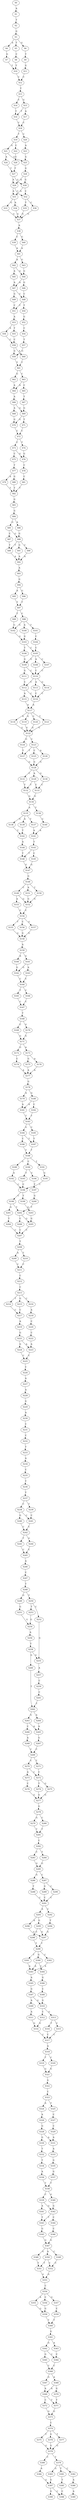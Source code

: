 strict digraph  {
	S0 -> S1 [ label = A ];
	S1 -> S2 [ label = T ];
	S2 -> S3 [ label = G ];
	S3 -> S4 [ label = A ];
	S3 -> S5 [ label = T ];
	S3 -> S6 [ label = G ];
	S4 -> S7 [ label = G ];
	S5 -> S8 [ label = C ];
	S6 -> S9 [ label = T ];
	S7 -> S10 [ label = T ];
	S8 -> S10 [ label = T ];
	S9 -> S11 [ label = G ];
	S10 -> S12 [ label = C ];
	S11 -> S12 [ label = C ];
	S12 -> S13 [ label = T ];
	S13 -> S14 [ label = C ];
	S13 -> S15 [ label = G ];
	S14 -> S16 [ label = T ];
	S15 -> S17 [ label = A ];
	S15 -> S16 [ label = T ];
	S16 -> S18 [ label = C ];
	S17 -> S18 [ label = C ];
	S18 -> S19 [ label = T ];
	S18 -> S20 [ label = C ];
	S19 -> S21 [ label = G ];
	S19 -> S22 [ label = C ];
	S20 -> S23 [ label = A ];
	S21 -> S24 [ label = A ];
	S21 -> S25 [ label = G ];
	S22 -> S26 [ label = C ];
	S23 -> S25 [ label = G ];
	S24 -> S27 [ label = T ];
	S25 -> S28 [ label = G ];
	S26 -> S27 [ label = T ];
	S27 -> S29 [ label = A ];
	S27 -> S30 [ label = G ];
	S28 -> S29 [ label = A ];
	S28 -> S30 [ label = G ];
	S29 -> S31 [ label = A ];
	S29 -> S32 [ label = C ];
	S30 -> S32 [ label = C ];
	S30 -> S31 [ label = A ];
	S31 -> S33 [ label = G ];
	S31 -> S34 [ label = A ];
	S32 -> S35 [ label = T ];
	S32 -> S36 [ label = C ];
	S33 -> S37 [ label = G ];
	S34 -> S37 [ label = G ];
	S35 -> S37 [ label = G ];
	S36 -> S37 [ label = G ];
	S37 -> S38 [ label = A ];
	S38 -> S39 [ label = C ];
	S38 -> S40 [ label = G ];
	S39 -> S41 [ label = A ];
	S40 -> S41 [ label = A ];
	S41 -> S42 [ label = A ];
	S41 -> S43 [ label = G ];
	S42 -> S44 [ label = G ];
	S42 -> S45 [ label = A ];
	S43 -> S44 [ label = G ];
	S44 -> S46 [ label = G ];
	S44 -> S47 [ label = A ];
	S45 -> S47 [ label = A ];
	S46 -> S48 [ label = C ];
	S47 -> S48 [ label = C ];
	S47 -> S49 [ label = G ];
	S48 -> S50 [ label = T ];
	S48 -> S51 [ label = C ];
	S49 -> S51 [ label = C ];
	S50 -> S52 [ label = G ];
	S51 -> S53 [ label = A ];
	S52 -> S54 [ label = C ];
	S53 -> S55 [ label = T ];
	S53 -> S56 [ label = A ];
	S54 -> S57 [ label = T ];
	S55 -> S58 [ label = C ];
	S56 -> S58 [ label = C ];
	S57 -> S59 [ label = G ];
	S58 -> S60 [ label = A ];
	S58 -> S59 [ label = G ];
	S59 -> S61 [ label = T ];
	S60 -> S61 [ label = T ];
	S61 -> S62 [ label = G ];
	S61 -> S63 [ label = C ];
	S62 -> S64 [ label = A ];
	S63 -> S65 [ label = C ];
	S63 -> S64 [ label = A ];
	S64 -> S66 [ label = A ];
	S65 -> S67 [ label = T ];
	S66 -> S68 [ label = A ];
	S66 -> S69 [ label = G ];
	S67 -> S69 [ label = G ];
	S68 -> S70 [ label = G ];
	S69 -> S71 [ label = T ];
	S69 -> S70 [ label = G ];
	S70 -> S72 [ label = C ];
	S71 -> S72 [ label = C ];
	S72 -> S73 [ label = C ];
	S72 -> S74 [ label = T ];
	S73 -> S75 [ label = C ];
	S73 -> S76 [ label = G ];
	S74 -> S76 [ label = G ];
	S75 -> S77 [ label = T ];
	S76 -> S78 [ label = C ];
	S77 -> S79 [ label = A ];
	S77 -> S80 [ label = G ];
	S78 -> S81 [ label = C ];
	S79 -> S82 [ label = T ];
	S80 -> S82 [ label = T ];
	S81 -> S82 [ label = T ];
	S82 -> S83 [ label = G ];
	S83 -> S84 [ label = G ];
	S84 -> S85 [ label = G ];
	S84 -> S86 [ label = A ];
	S85 -> S87 [ label = C ];
	S85 -> S88 [ label = G ];
	S86 -> S88 [ label = G ];
	S87 -> S89 [ label = T ];
	S88 -> S90 [ label = C ];
	S88 -> S89 [ label = T ];
	S88 -> S91 [ label = G ];
	S89 -> S92 [ label = A ];
	S90 -> S92 [ label = A ];
	S91 -> S92 [ label = A ];
	S92 -> S93 [ label = A ];
	S93 -> S94 [ label = G ];
	S94 -> S95 [ label = A ];
	S94 -> S96 [ label = G ];
	S95 -> S97 [ label = T ];
	S96 -> S97 [ label = T ];
	S97 -> S98 [ label = C ];
	S97 -> S99 [ label = T ];
	S98 -> S100 [ label = A ];
	S98 -> S101 [ label = T ];
	S98 -> S102 [ label = G ];
	S99 -> S102 [ label = G ];
	S100 -> S103 [ label = G ];
	S101 -> S104 [ label = C ];
	S102 -> S103 [ label = G ];
	S103 -> S105 [ label = C ];
	S103 -> S106 [ label = T ];
	S104 -> S105 [ label = C ];
	S105 -> S107 [ label = C ];
	S105 -> S108 [ label = A ];
	S105 -> S109 [ label = G ];
	S106 -> S109 [ label = G ];
	S107 -> S110 [ label = C ];
	S108 -> S110 [ label = C ];
	S109 -> S110 [ label = C ];
	S109 -> S111 [ label = G ];
	S110 -> S112 [ label = C ];
	S110 -> S113 [ label = A ];
	S110 -> S114 [ label = G ];
	S111 -> S112 [ label = C ];
	S112 -> S115 [ label = A ];
	S112 -> S116 [ label = C ];
	S113 -> S116 [ label = C ];
	S114 -> S116 [ label = C ];
	S115 -> S117 [ label = A ];
	S116 -> S117 [ label = A ];
	S117 -> S118 [ label = A ];
	S117 -> S119 [ label = G ];
	S117 -> S120 [ label = C ];
	S117 -> S121 [ label = T ];
	S118 -> S122 [ label = G ];
	S119 -> S122 [ label = G ];
	S120 -> S122 [ label = G ];
	S121 -> S122 [ label = G ];
	S122 -> S123 [ label = C ];
	S122 -> S124 [ label = G ];
	S123 -> S125 [ label = C ];
	S123 -> S126 [ label = A ];
	S123 -> S127 [ label = T ];
	S124 -> S127 [ label = T ];
	S125 -> S128 [ label = G ];
	S126 -> S128 [ label = G ];
	S127 -> S128 [ label = G ];
	S128 -> S129 [ label = A ];
	S128 -> S130 [ label = G ];
	S128 -> S131 [ label = C ];
	S129 -> S132 [ label = T ];
	S129 -> S133 [ label = C ];
	S130 -> S133 [ label = C ];
	S131 -> S132 [ label = T ];
	S132 -> S134 [ label = G ];
	S133 -> S134 [ label = G ];
	S134 -> S135 [ label = A ];
	S134 -> S136 [ label = T ];
	S135 -> S137 [ label = T ];
	S135 -> S138 [ label = G ];
	S135 -> S139 [ label = A ];
	S136 -> S140 [ label = C ];
	S137 -> S141 [ label = A ];
	S138 -> S142 [ label = T ];
	S139 -> S142 [ label = T ];
	S140 -> S141 [ label = A ];
	S141 -> S143 [ label = T ];
	S142 -> S144 [ label = A ];
	S143 -> S145 [ label = C ];
	S143 -> S146 [ label = T ];
	S144 -> S146 [ label = T ];
	S145 -> S147 [ label = G ];
	S146 -> S147 [ label = G ];
	S147 -> S148 [ label = G ];
	S148 -> S149 [ label = C ];
	S148 -> S150 [ label = T ];
	S148 -> S151 [ label = A ];
	S149 -> S152 [ label = G ];
	S149 -> S153 [ label = A ];
	S150 -> S152 [ label = G ];
	S151 -> S152 [ label = G ];
	S152 -> S154 [ label = C ];
	S153 -> S154 [ label = C ];
	S154 -> S155 [ label = T ];
	S154 -> S156 [ label = C ];
	S154 -> S157 [ label = G ];
	S155 -> S158 [ label = G ];
	S156 -> S158 [ label = G ];
	S157 -> S158 [ label = G ];
	S158 -> S159 [ label = A ];
	S159 -> S160 [ label = A ];
	S159 -> S161 [ label = G ];
	S160 -> S162 [ label = G ];
	S161 -> S163 [ label = A ];
	S161 -> S162 [ label = G ];
	S162 -> S164 [ label = C ];
	S163 -> S164 [ label = C ];
	S164 -> S165 [ label = T ];
	S164 -> S166 [ label = C ];
	S165 -> S167 [ label = C ];
	S166 -> S167 [ label = C ];
	S167 -> S168 [ label = T ];
	S168 -> S169 [ label = C ];
	S168 -> S170 [ label = G ];
	S169 -> S171 [ label = G ];
	S170 -> S171 [ label = G ];
	S171 -> S172 [ label = G ];
	S171 -> S173 [ label = A ];
	S172 -> S174 [ label = C ];
	S173 -> S175 [ label = G ];
	S173 -> S176 [ label = A ];
	S174 -> S177 [ label = A ];
	S175 -> S177 [ label = A ];
	S176 -> S177 [ label = A ];
	S177 -> S178 [ label = G ];
	S178 -> S179 [ label = A ];
	S178 -> S180 [ label = G ];
	S179 -> S181 [ label = A ];
	S180 -> S182 [ label = C ];
	S180 -> S181 [ label = A ];
	S181 -> S183 [ label = T ];
	S182 -> S183 [ label = T ];
	S183 -> S184 [ label = G ];
	S183 -> S185 [ label = C ];
	S184 -> S186 [ label = C ];
	S184 -> S187 [ label = T ];
	S185 -> S187 [ label = T ];
	S186 -> S188 [ label = T ];
	S187 -> S188 [ label = T ];
	S188 -> S189 [ label = G ];
	S188 -> S190 [ label = C ];
	S188 -> S191 [ label = T ];
	S189 -> S192 [ label = A ];
	S190 -> S193 [ label = T ];
	S190 -> S194 [ label = C ];
	S191 -> S195 [ label = G ];
	S192 -> S196 [ label = C ];
	S193 -> S196 [ label = C ];
	S194 -> S197 [ label = T ];
	S195 -> S196 [ label = C ];
	S196 -> S198 [ label = C ];
	S196 -> S199 [ label = T ];
	S197 -> S200 [ label = G ];
	S198 -> S201 [ label = G ];
	S198 -> S202 [ label = T ];
	S199 -> S203 [ label = A ];
	S200 -> S202 [ label = T ];
	S201 -> S204 [ label = T ];
	S202 -> S205 [ label = G ];
	S202 -> S206 [ label = C ];
	S203 -> S205 [ label = G ];
	S204 -> S207 [ label = C ];
	S205 -> S207 [ label = C ];
	S206 -> S207 [ label = C ];
	S207 -> S208 [ label = T ];
	S208 -> S209 [ label = A ];
	S208 -> S210 [ label = T ];
	S209 -> S211 [ label = C ];
	S210 -> S211 [ label = C ];
	S211 -> S212 [ label = C ];
	S212 -> S213 [ label = C ];
	S213 -> S214 [ label = T ];
	S213 -> S215 [ label = G ];
	S213 -> S216 [ label = C ];
	S214 -> S217 [ label = C ];
	S215 -> S217 [ label = C ];
	S216 -> S218 [ label = A ];
	S217 -> S219 [ label = A ];
	S218 -> S220 [ label = C ];
	S219 -> S221 [ label = G ];
	S220 -> S222 [ label = C ];
	S221 -> S223 [ label = A ];
	S221 -> S224 [ label = G ];
	S222 -> S223 [ label = A ];
	S223 -> S225 [ label = C ];
	S224 -> S225 [ label = C ];
	S225 -> S226 [ label = C ];
	S226 -> S227 [ label = A ];
	S227 -> S228 [ label = A ];
	S228 -> S229 [ label = G ];
	S229 -> S230 [ label = A ];
	S230 -> S231 [ label = C ];
	S231 -> S232 [ label = C ];
	S232 -> S233 [ label = T ];
	S233 -> S234 [ label = A ];
	S234 -> S235 [ label = C ];
	S235 -> S236 [ label = T ];
	S236 -> S237 [ label = T ];
	S237 -> S238 [ label = C ];
	S237 -> S239 [ label = T ];
	S238 -> S240 [ label = G ];
	S238 -> S241 [ label = C ];
	S239 -> S241 [ label = C ];
	S240 -> S242 [ label = C ];
	S241 -> S242 [ label = C ];
	S242 -> S243 [ label = T ];
	S242 -> S244 [ label = G ];
	S243 -> S245 [ label = C ];
	S244 -> S245 [ label = C ];
	S245 -> S246 [ label = A ];
	S246 -> S247 [ label = C ];
	S247 -> S248 [ label = T ];
	S248 -> S249 [ label = G ];
	S248 -> S250 [ label = T ];
	S249 -> S251 [ label = G ];
	S250 -> S252 [ label = C ];
	S250 -> S253 [ label = T ];
	S251 -> S254 [ label = G ];
	S252 -> S255 [ label = G ];
	S253 -> S254 [ label = G ];
	S254 -> S256 [ label = A ];
	S255 -> S257 [ label = A ];
	S256 -> S258 [ label = T ];
	S257 -> S259 [ label = C ];
	S258 -> S255 [ label = G ];
	S258 -> S260 [ label = G ];
	S259 -> S261 [ label = C ];
	S260 -> S262 [ label = T ];
	S261 -> S262 [ label = T ];
	S262 -> S263 [ label = G ];
	S262 -> S264 [ label = A ];
	S263 -> S265 [ label = A ];
	S263 -> S266 [ label = C ];
	S264 -> S265 [ label = A ];
	S265 -> S267 [ label = G ];
	S266 -> S268 [ label = A ];
	S267 -> S269 [ label = C ];
	S268 -> S269 [ label = C ];
	S269 -> S270 [ label = C ];
	S269 -> S271 [ label = T ];
	S270 -> S272 [ label = C ];
	S270 -> S273 [ label = A ];
	S271 -> S272 [ label = C ];
	S272 -> S274 [ label = T ];
	S272 -> S275 [ label = G ];
	S273 -> S276 [ label = C ];
	S274 -> S277 [ label = G ];
	S275 -> S277 [ label = G ];
	S276 -> S277 [ label = G ];
	S277 -> S278 [ label = G ];
	S278 -> S279 [ label = G ];
	S278 -> S280 [ label = C ];
	S279 -> S281 [ label = T ];
	S280 -> S281 [ label = T ];
	S281 -> S282 [ label = C ];
	S282 -> S283 [ label = C ];
	S282 -> S284 [ label = T ];
	S283 -> S285 [ label = G ];
	S284 -> S285 [ label = G ];
	S285 -> S286 [ label = G ];
	S285 -> S287 [ label = C ];
	S286 -> S288 [ label = T ];
	S287 -> S289 [ label = G ];
	S287 -> S290 [ label = C ];
	S288 -> S291 [ label = C ];
	S289 -> S291 [ label = C ];
	S290 -> S291 [ label = C ];
	S291 -> S292 [ label = C ];
	S291 -> S293 [ label = A ];
	S292 -> S294 [ label = T ];
	S293 -> S295 [ label = G ];
	S293 -> S296 [ label = A ];
	S294 -> S297 [ label = G ];
	S295 -> S298 [ label = C ];
	S295 -> S297 [ label = G ];
	S296 -> S297 [ label = G ];
	S297 -> S299 [ label = T ];
	S298 -> S299 [ label = T ];
	S299 -> S300 [ label = G ];
	S299 -> S301 [ label = T ];
	S299 -> S302 [ label = C ];
	S300 -> S303 [ label = A ];
	S300 -> S304 [ label = C ];
	S301 -> S303 [ label = A ];
	S302 -> S303 [ label = A ];
	S303 -> S305 [ label = A ];
	S304 -> S306 [ label = G ];
	S305 -> S307 [ label = G ];
	S306 -> S308 [ label = C ];
	S307 -> S309 [ label = A ];
	S307 -> S310 [ label = G ];
	S308 -> S310 [ label = G ];
	S309 -> S311 [ label = A ];
	S310 -> S312 [ label = C ];
	S310 -> S313 [ label = G ];
	S311 -> S314 [ label = G ];
	S312 -> S314 [ label = G ];
	S313 -> S315 [ label = C ];
	S313 -> S316 [ label = T ];
	S314 -> S317 [ label = C ];
	S315 -> S317 [ label = C ];
	S316 -> S317 [ label = C ];
	S317 -> S318 [ label = A ];
	S318 -> S319 [ label = T ];
	S318 -> S320 [ label = C ];
	S319 -> S321 [ label = G ];
	S320 -> S321 [ label = G ];
	S321 -> S322 [ label = G ];
	S322 -> S323 [ label = C ];
	S323 -> S324 [ label = A ];
	S323 -> S325 [ label = T ];
	S324 -> S326 [ label = A ];
	S325 -> S327 [ label = C ];
	S326 -> S328 [ label = G ];
	S327 -> S329 [ label = C ];
	S328 -> S330 [ label = G ];
	S328 -> S331 [ label = A ];
	S329 -> S331 [ label = A ];
	S330 -> S332 [ label = T ];
	S331 -> S333 [ label = A ];
	S332 -> S334 [ label = T ];
	S333 -> S335 [ label = G ];
	S334 -> S336 [ label = A ];
	S335 -> S337 [ label = G ];
	S336 -> S338 [ label = T ];
	S337 -> S338 [ label = T ];
	S338 -> S339 [ label = C ];
	S338 -> S340 [ label = G ];
	S339 -> S341 [ label = A ];
	S339 -> S342 [ label = G ];
	S340 -> S342 [ label = G ];
	S341 -> S343 [ label = T ];
	S342 -> S343 [ label = T ];
	S342 -> S344 [ label = C ];
	S343 -> S345 [ label = G ];
	S344 -> S346 [ label = C ];
	S345 -> S347 [ label = G ];
	S346 -> S347 [ label = G ];
	S347 -> S348 [ label = G ];
	S347 -> S349 [ label = C ];
	S347 -> S350 [ label = A ];
	S348 -> S351 [ label = T ];
	S349 -> S352 [ label = C ];
	S350 -> S352 [ label = C ];
	S350 -> S351 [ label = T ];
	S351 -> S353 [ label = G ];
	S352 -> S353 [ label = G ];
	S353 -> S354 [ label = C ];
	S354 -> S355 [ label = A ];
	S354 -> S356 [ label = C ];
	S354 -> S357 [ label = G ];
	S355 -> S358 [ label = G ];
	S356 -> S358 [ label = G ];
	S357 -> S359 [ label = C ];
	S358 -> S360 [ label = T ];
	S359 -> S360 [ label = T ];
	S360 -> S361 [ label = G ];
	S361 -> S362 [ label = G ];
	S361 -> S363 [ label = A ];
	S362 -> S364 [ label = C ];
	S362 -> S365 [ label = G ];
	S363 -> S364 [ label = C ];
	S364 -> S366 [ label = C ];
	S365 -> S366 [ label = C ];
	S366 -> S367 [ label = G ];
	S366 -> S368 [ label = A ];
	S367 -> S369 [ label = A ];
	S368 -> S369 [ label = A ];
	S368 -> S370 [ label = G ];
	S369 -> S371 [ label = T ];
	S369 -> S372 [ label = C ];
	S370 -> S371 [ label = T ];
	S371 -> S373 [ label = G ];
	S372 -> S373 [ label = G ];
	S373 -> S374 [ label = C ];
	S374 -> S375 [ label = C ];
	S374 -> S376 [ label = G ];
	S374 -> S377 [ label = T ];
	S375 -> S378 [ label = G ];
	S376 -> S378 [ label = G ];
	S377 -> S378 [ label = G ];
	S378 -> S379 [ label = T ];
	S378 -> S380 [ label = C ];
	S379 -> S381 [ label = T ];
	S379 -> S382 [ label = C ];
	S379 -> S383 [ label = G ];
	S380 -> S384 [ label = A ];
	S381 -> S385 [ label = T ];
	S382 -> S386 [ label = A ];
	S383 -> S387 [ label = G ];
	S384 -> S387 [ label = G ];
	S385 -> S388 [ label = C ];
	S386 -> S389 [ label = A ];
	S387 -> S388 [ label = C ];
	S387 -> S390 [ label = G ];
}
